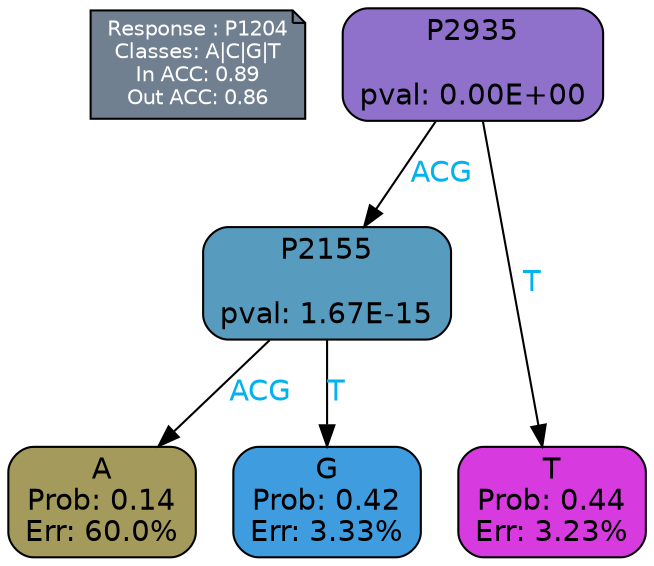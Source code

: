 digraph Tree {
node [shape=box, style="filled, rounded", color="black", fontname=helvetica] ;
graph [ranksep=equally, splines=polylines, bgcolor=transparent, dpi=600] ;
edge [fontname=helvetica] ;
LEGEND [label="Response : P1204
Classes: A|C|G|T
In ACC: 0.89
Out ACC: 0.86
",shape=note,align=left,style=filled,fillcolor="slategray",fontcolor="white",fontsize=10];1 [label="P2935

pval: 0.00E+00", fillcolor="#8f71cc"] ;
2 [label="P2155

pval: 1.67E-15", fillcolor="#579bbe"] ;
3 [label="A
Prob: 0.14
Err: 60.0%", fillcolor="#a39a5b"] ;
4 [label="G
Prob: 0.42
Err: 3.33%", fillcolor="#3e9cdf"] ;
5 [label="T
Prob: 0.44
Err: 3.23%", fillcolor="#d73bdf"] ;
1 -> 2 [label="ACG",fontcolor=deepskyblue2] ;
1 -> 5 [label="T",fontcolor=deepskyblue2] ;
2 -> 3 [label="ACG",fontcolor=deepskyblue2] ;
2 -> 4 [label="T",fontcolor=deepskyblue2] ;
{rank = same; 3;4;5;}{rank = same; LEGEND;1;}}